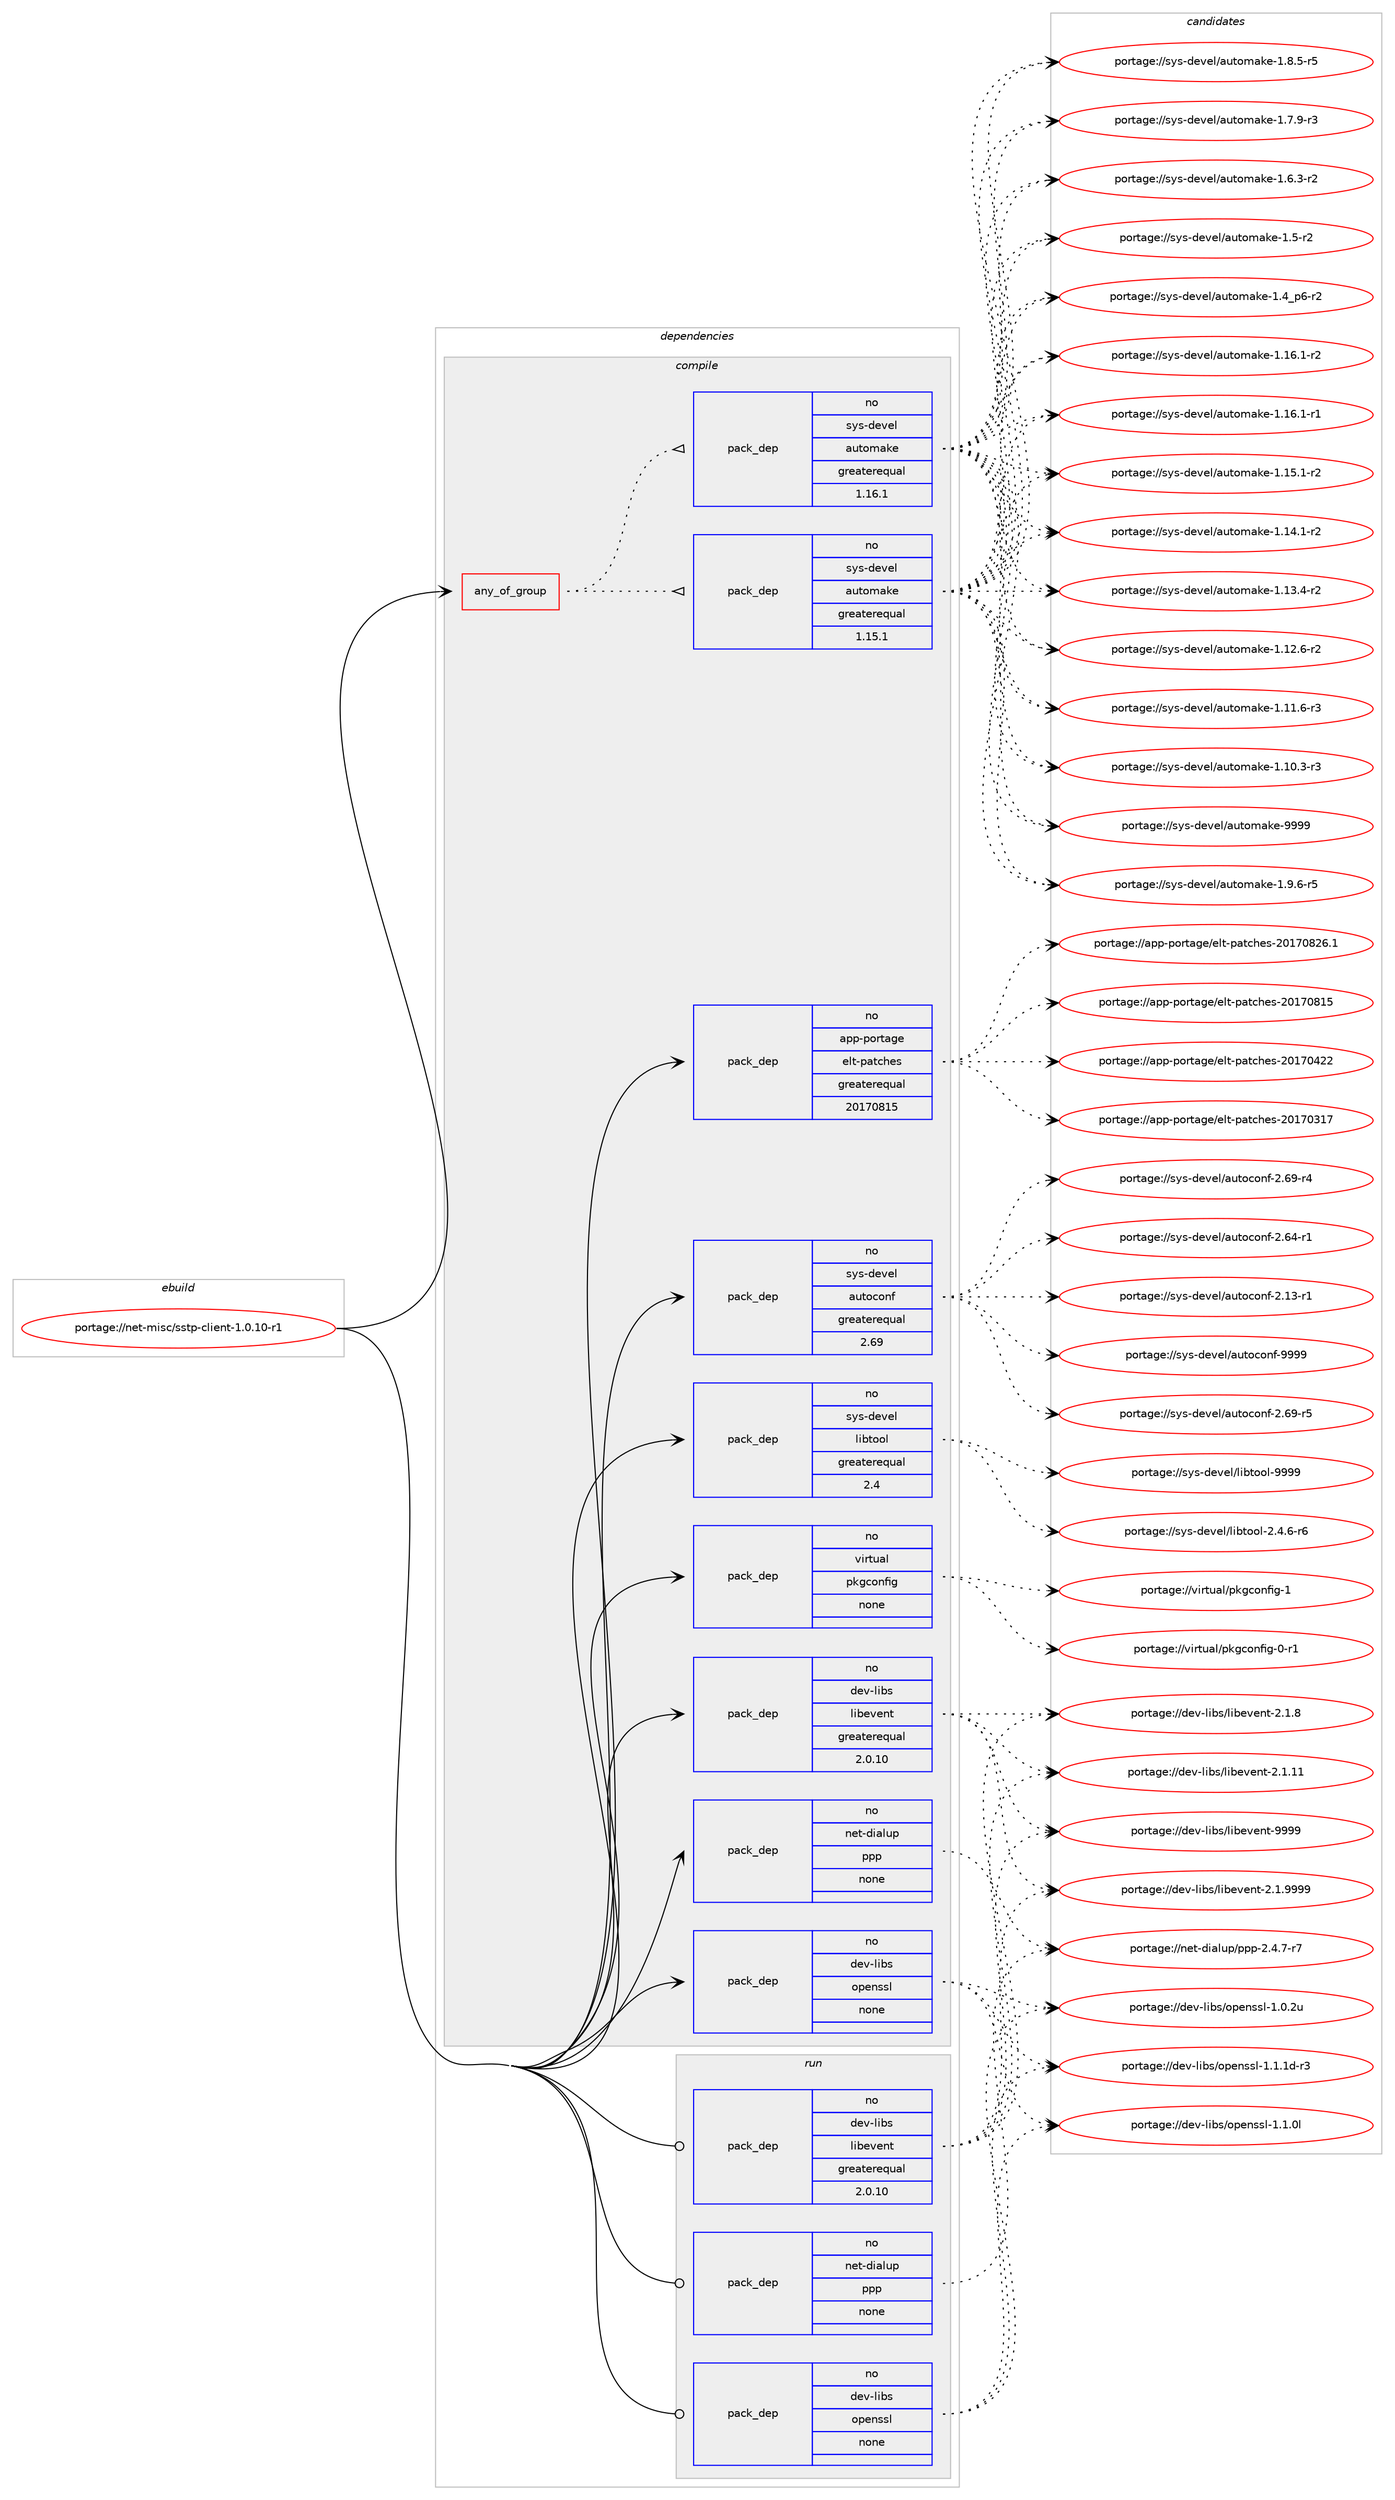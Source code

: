 digraph prolog {

# *************
# Graph options
# *************

newrank=true;
concentrate=true;
compound=true;
graph [rankdir=LR,fontname=Helvetica,fontsize=10,ranksep=1.5];#, ranksep=2.5, nodesep=0.2];
edge  [arrowhead=vee];
node  [fontname=Helvetica,fontsize=10];

# **********
# The ebuild
# **********

subgraph cluster_leftcol {
color=gray;
rank=same;
label=<<i>ebuild</i>>;
id [label="portage://net-misc/sstp-client-1.0.10-r1", color=red, width=4, href="../net-misc/sstp-client-1.0.10-r1.svg"];
}

# ****************
# The dependencies
# ****************

subgraph cluster_midcol {
color=gray;
label=<<i>dependencies</i>>;
subgraph cluster_compile {
fillcolor="#eeeeee";
style=filled;
label=<<i>compile</i>>;
subgraph any1884 {
dependency118395 [label=<<TABLE BORDER="0" CELLBORDER="1" CELLSPACING="0" CELLPADDING="4"><TR><TD CELLPADDING="10">any_of_group</TD></TR></TABLE>>, shape=none, color=red];subgraph pack92257 {
dependency118396 [label=<<TABLE BORDER="0" CELLBORDER="1" CELLSPACING="0" CELLPADDING="4" WIDTH="220"><TR><TD ROWSPAN="6" CELLPADDING="30">pack_dep</TD></TR><TR><TD WIDTH="110">no</TD></TR><TR><TD>sys-devel</TD></TR><TR><TD>automake</TD></TR><TR><TD>greaterequal</TD></TR><TR><TD>1.16.1</TD></TR></TABLE>>, shape=none, color=blue];
}
dependency118395:e -> dependency118396:w [weight=20,style="dotted",arrowhead="oinv"];
subgraph pack92258 {
dependency118397 [label=<<TABLE BORDER="0" CELLBORDER="1" CELLSPACING="0" CELLPADDING="4" WIDTH="220"><TR><TD ROWSPAN="6" CELLPADDING="30">pack_dep</TD></TR><TR><TD WIDTH="110">no</TD></TR><TR><TD>sys-devel</TD></TR><TR><TD>automake</TD></TR><TR><TD>greaterequal</TD></TR><TR><TD>1.15.1</TD></TR></TABLE>>, shape=none, color=blue];
}
dependency118395:e -> dependency118397:w [weight=20,style="dotted",arrowhead="oinv"];
}
id:e -> dependency118395:w [weight=20,style="solid",arrowhead="vee"];
subgraph pack92259 {
dependency118398 [label=<<TABLE BORDER="0" CELLBORDER="1" CELLSPACING="0" CELLPADDING="4" WIDTH="220"><TR><TD ROWSPAN="6" CELLPADDING="30">pack_dep</TD></TR><TR><TD WIDTH="110">no</TD></TR><TR><TD>app-portage</TD></TR><TR><TD>elt-patches</TD></TR><TR><TD>greaterequal</TD></TR><TR><TD>20170815</TD></TR></TABLE>>, shape=none, color=blue];
}
id:e -> dependency118398:w [weight=20,style="solid",arrowhead="vee"];
subgraph pack92260 {
dependency118399 [label=<<TABLE BORDER="0" CELLBORDER="1" CELLSPACING="0" CELLPADDING="4" WIDTH="220"><TR><TD ROWSPAN="6" CELLPADDING="30">pack_dep</TD></TR><TR><TD WIDTH="110">no</TD></TR><TR><TD>dev-libs</TD></TR><TR><TD>libevent</TD></TR><TR><TD>greaterequal</TD></TR><TR><TD>2.0.10</TD></TR></TABLE>>, shape=none, color=blue];
}
id:e -> dependency118399:w [weight=20,style="solid",arrowhead="vee"];
subgraph pack92261 {
dependency118400 [label=<<TABLE BORDER="0" CELLBORDER="1" CELLSPACING="0" CELLPADDING="4" WIDTH="220"><TR><TD ROWSPAN="6" CELLPADDING="30">pack_dep</TD></TR><TR><TD WIDTH="110">no</TD></TR><TR><TD>dev-libs</TD></TR><TR><TD>openssl</TD></TR><TR><TD>none</TD></TR><TR><TD></TD></TR></TABLE>>, shape=none, color=blue];
}
id:e -> dependency118400:w [weight=20,style="solid",arrowhead="vee"];
subgraph pack92262 {
dependency118401 [label=<<TABLE BORDER="0" CELLBORDER="1" CELLSPACING="0" CELLPADDING="4" WIDTH="220"><TR><TD ROWSPAN="6" CELLPADDING="30">pack_dep</TD></TR><TR><TD WIDTH="110">no</TD></TR><TR><TD>net-dialup</TD></TR><TR><TD>ppp</TD></TR><TR><TD>none</TD></TR><TR><TD></TD></TR></TABLE>>, shape=none, color=blue];
}
id:e -> dependency118401:w [weight=20,style="solid",arrowhead="vee"];
subgraph pack92263 {
dependency118402 [label=<<TABLE BORDER="0" CELLBORDER="1" CELLSPACING="0" CELLPADDING="4" WIDTH="220"><TR><TD ROWSPAN="6" CELLPADDING="30">pack_dep</TD></TR><TR><TD WIDTH="110">no</TD></TR><TR><TD>sys-devel</TD></TR><TR><TD>autoconf</TD></TR><TR><TD>greaterequal</TD></TR><TR><TD>2.69</TD></TR></TABLE>>, shape=none, color=blue];
}
id:e -> dependency118402:w [weight=20,style="solid",arrowhead="vee"];
subgraph pack92264 {
dependency118403 [label=<<TABLE BORDER="0" CELLBORDER="1" CELLSPACING="0" CELLPADDING="4" WIDTH="220"><TR><TD ROWSPAN="6" CELLPADDING="30">pack_dep</TD></TR><TR><TD WIDTH="110">no</TD></TR><TR><TD>sys-devel</TD></TR><TR><TD>libtool</TD></TR><TR><TD>greaterequal</TD></TR><TR><TD>2.4</TD></TR></TABLE>>, shape=none, color=blue];
}
id:e -> dependency118403:w [weight=20,style="solid",arrowhead="vee"];
subgraph pack92265 {
dependency118404 [label=<<TABLE BORDER="0" CELLBORDER="1" CELLSPACING="0" CELLPADDING="4" WIDTH="220"><TR><TD ROWSPAN="6" CELLPADDING="30">pack_dep</TD></TR><TR><TD WIDTH="110">no</TD></TR><TR><TD>virtual</TD></TR><TR><TD>pkgconfig</TD></TR><TR><TD>none</TD></TR><TR><TD></TD></TR></TABLE>>, shape=none, color=blue];
}
id:e -> dependency118404:w [weight=20,style="solid",arrowhead="vee"];
}
subgraph cluster_compileandrun {
fillcolor="#eeeeee";
style=filled;
label=<<i>compile and run</i>>;
}
subgraph cluster_run {
fillcolor="#eeeeee";
style=filled;
label=<<i>run</i>>;
subgraph pack92266 {
dependency118405 [label=<<TABLE BORDER="0" CELLBORDER="1" CELLSPACING="0" CELLPADDING="4" WIDTH="220"><TR><TD ROWSPAN="6" CELLPADDING="30">pack_dep</TD></TR><TR><TD WIDTH="110">no</TD></TR><TR><TD>dev-libs</TD></TR><TR><TD>libevent</TD></TR><TR><TD>greaterequal</TD></TR><TR><TD>2.0.10</TD></TR></TABLE>>, shape=none, color=blue];
}
id:e -> dependency118405:w [weight=20,style="solid",arrowhead="odot"];
subgraph pack92267 {
dependency118406 [label=<<TABLE BORDER="0" CELLBORDER="1" CELLSPACING="0" CELLPADDING="4" WIDTH="220"><TR><TD ROWSPAN="6" CELLPADDING="30">pack_dep</TD></TR><TR><TD WIDTH="110">no</TD></TR><TR><TD>dev-libs</TD></TR><TR><TD>openssl</TD></TR><TR><TD>none</TD></TR><TR><TD></TD></TR></TABLE>>, shape=none, color=blue];
}
id:e -> dependency118406:w [weight=20,style="solid",arrowhead="odot"];
subgraph pack92268 {
dependency118407 [label=<<TABLE BORDER="0" CELLBORDER="1" CELLSPACING="0" CELLPADDING="4" WIDTH="220"><TR><TD ROWSPAN="6" CELLPADDING="30">pack_dep</TD></TR><TR><TD WIDTH="110">no</TD></TR><TR><TD>net-dialup</TD></TR><TR><TD>ppp</TD></TR><TR><TD>none</TD></TR><TR><TD></TD></TR></TABLE>>, shape=none, color=blue];
}
id:e -> dependency118407:w [weight=20,style="solid",arrowhead="odot"];
}
}

# **************
# The candidates
# **************

subgraph cluster_choices {
rank=same;
color=gray;
label=<<i>candidates</i>>;

subgraph choice92257 {
color=black;
nodesep=1;
choice115121115451001011181011084797117116111109971071014557575757 [label="portage://sys-devel/automake-9999", color=red, width=4,href="../sys-devel/automake-9999.svg"];
choice115121115451001011181011084797117116111109971071014549465746544511453 [label="portage://sys-devel/automake-1.9.6-r5", color=red, width=4,href="../sys-devel/automake-1.9.6-r5.svg"];
choice115121115451001011181011084797117116111109971071014549465646534511453 [label="portage://sys-devel/automake-1.8.5-r5", color=red, width=4,href="../sys-devel/automake-1.8.5-r5.svg"];
choice115121115451001011181011084797117116111109971071014549465546574511451 [label="portage://sys-devel/automake-1.7.9-r3", color=red, width=4,href="../sys-devel/automake-1.7.9-r3.svg"];
choice115121115451001011181011084797117116111109971071014549465446514511450 [label="portage://sys-devel/automake-1.6.3-r2", color=red, width=4,href="../sys-devel/automake-1.6.3-r2.svg"];
choice11512111545100101118101108479711711611110997107101454946534511450 [label="portage://sys-devel/automake-1.5-r2", color=red, width=4,href="../sys-devel/automake-1.5-r2.svg"];
choice115121115451001011181011084797117116111109971071014549465295112544511450 [label="portage://sys-devel/automake-1.4_p6-r2", color=red, width=4,href="../sys-devel/automake-1.4_p6-r2.svg"];
choice11512111545100101118101108479711711611110997107101454946495446494511450 [label="portage://sys-devel/automake-1.16.1-r2", color=red, width=4,href="../sys-devel/automake-1.16.1-r2.svg"];
choice11512111545100101118101108479711711611110997107101454946495446494511449 [label="portage://sys-devel/automake-1.16.1-r1", color=red, width=4,href="../sys-devel/automake-1.16.1-r1.svg"];
choice11512111545100101118101108479711711611110997107101454946495346494511450 [label="portage://sys-devel/automake-1.15.1-r2", color=red, width=4,href="../sys-devel/automake-1.15.1-r2.svg"];
choice11512111545100101118101108479711711611110997107101454946495246494511450 [label="portage://sys-devel/automake-1.14.1-r2", color=red, width=4,href="../sys-devel/automake-1.14.1-r2.svg"];
choice11512111545100101118101108479711711611110997107101454946495146524511450 [label="portage://sys-devel/automake-1.13.4-r2", color=red, width=4,href="../sys-devel/automake-1.13.4-r2.svg"];
choice11512111545100101118101108479711711611110997107101454946495046544511450 [label="portage://sys-devel/automake-1.12.6-r2", color=red, width=4,href="../sys-devel/automake-1.12.6-r2.svg"];
choice11512111545100101118101108479711711611110997107101454946494946544511451 [label="portage://sys-devel/automake-1.11.6-r3", color=red, width=4,href="../sys-devel/automake-1.11.6-r3.svg"];
choice11512111545100101118101108479711711611110997107101454946494846514511451 [label="portage://sys-devel/automake-1.10.3-r3", color=red, width=4,href="../sys-devel/automake-1.10.3-r3.svg"];
dependency118396:e -> choice115121115451001011181011084797117116111109971071014557575757:w [style=dotted,weight="100"];
dependency118396:e -> choice115121115451001011181011084797117116111109971071014549465746544511453:w [style=dotted,weight="100"];
dependency118396:e -> choice115121115451001011181011084797117116111109971071014549465646534511453:w [style=dotted,weight="100"];
dependency118396:e -> choice115121115451001011181011084797117116111109971071014549465546574511451:w [style=dotted,weight="100"];
dependency118396:e -> choice115121115451001011181011084797117116111109971071014549465446514511450:w [style=dotted,weight="100"];
dependency118396:e -> choice11512111545100101118101108479711711611110997107101454946534511450:w [style=dotted,weight="100"];
dependency118396:e -> choice115121115451001011181011084797117116111109971071014549465295112544511450:w [style=dotted,weight="100"];
dependency118396:e -> choice11512111545100101118101108479711711611110997107101454946495446494511450:w [style=dotted,weight="100"];
dependency118396:e -> choice11512111545100101118101108479711711611110997107101454946495446494511449:w [style=dotted,weight="100"];
dependency118396:e -> choice11512111545100101118101108479711711611110997107101454946495346494511450:w [style=dotted,weight="100"];
dependency118396:e -> choice11512111545100101118101108479711711611110997107101454946495246494511450:w [style=dotted,weight="100"];
dependency118396:e -> choice11512111545100101118101108479711711611110997107101454946495146524511450:w [style=dotted,weight="100"];
dependency118396:e -> choice11512111545100101118101108479711711611110997107101454946495046544511450:w [style=dotted,weight="100"];
dependency118396:e -> choice11512111545100101118101108479711711611110997107101454946494946544511451:w [style=dotted,weight="100"];
dependency118396:e -> choice11512111545100101118101108479711711611110997107101454946494846514511451:w [style=dotted,weight="100"];
}
subgraph choice92258 {
color=black;
nodesep=1;
choice115121115451001011181011084797117116111109971071014557575757 [label="portage://sys-devel/automake-9999", color=red, width=4,href="../sys-devel/automake-9999.svg"];
choice115121115451001011181011084797117116111109971071014549465746544511453 [label="portage://sys-devel/automake-1.9.6-r5", color=red, width=4,href="../sys-devel/automake-1.9.6-r5.svg"];
choice115121115451001011181011084797117116111109971071014549465646534511453 [label="portage://sys-devel/automake-1.8.5-r5", color=red, width=4,href="../sys-devel/automake-1.8.5-r5.svg"];
choice115121115451001011181011084797117116111109971071014549465546574511451 [label="portage://sys-devel/automake-1.7.9-r3", color=red, width=4,href="../sys-devel/automake-1.7.9-r3.svg"];
choice115121115451001011181011084797117116111109971071014549465446514511450 [label="portage://sys-devel/automake-1.6.3-r2", color=red, width=4,href="../sys-devel/automake-1.6.3-r2.svg"];
choice11512111545100101118101108479711711611110997107101454946534511450 [label="portage://sys-devel/automake-1.5-r2", color=red, width=4,href="../sys-devel/automake-1.5-r2.svg"];
choice115121115451001011181011084797117116111109971071014549465295112544511450 [label="portage://sys-devel/automake-1.4_p6-r2", color=red, width=4,href="../sys-devel/automake-1.4_p6-r2.svg"];
choice11512111545100101118101108479711711611110997107101454946495446494511450 [label="portage://sys-devel/automake-1.16.1-r2", color=red, width=4,href="../sys-devel/automake-1.16.1-r2.svg"];
choice11512111545100101118101108479711711611110997107101454946495446494511449 [label="portage://sys-devel/automake-1.16.1-r1", color=red, width=4,href="../sys-devel/automake-1.16.1-r1.svg"];
choice11512111545100101118101108479711711611110997107101454946495346494511450 [label="portage://sys-devel/automake-1.15.1-r2", color=red, width=4,href="../sys-devel/automake-1.15.1-r2.svg"];
choice11512111545100101118101108479711711611110997107101454946495246494511450 [label="portage://sys-devel/automake-1.14.1-r2", color=red, width=4,href="../sys-devel/automake-1.14.1-r2.svg"];
choice11512111545100101118101108479711711611110997107101454946495146524511450 [label="portage://sys-devel/automake-1.13.4-r2", color=red, width=4,href="../sys-devel/automake-1.13.4-r2.svg"];
choice11512111545100101118101108479711711611110997107101454946495046544511450 [label="portage://sys-devel/automake-1.12.6-r2", color=red, width=4,href="../sys-devel/automake-1.12.6-r2.svg"];
choice11512111545100101118101108479711711611110997107101454946494946544511451 [label="portage://sys-devel/automake-1.11.6-r3", color=red, width=4,href="../sys-devel/automake-1.11.6-r3.svg"];
choice11512111545100101118101108479711711611110997107101454946494846514511451 [label="portage://sys-devel/automake-1.10.3-r3", color=red, width=4,href="../sys-devel/automake-1.10.3-r3.svg"];
dependency118397:e -> choice115121115451001011181011084797117116111109971071014557575757:w [style=dotted,weight="100"];
dependency118397:e -> choice115121115451001011181011084797117116111109971071014549465746544511453:w [style=dotted,weight="100"];
dependency118397:e -> choice115121115451001011181011084797117116111109971071014549465646534511453:w [style=dotted,weight="100"];
dependency118397:e -> choice115121115451001011181011084797117116111109971071014549465546574511451:w [style=dotted,weight="100"];
dependency118397:e -> choice115121115451001011181011084797117116111109971071014549465446514511450:w [style=dotted,weight="100"];
dependency118397:e -> choice11512111545100101118101108479711711611110997107101454946534511450:w [style=dotted,weight="100"];
dependency118397:e -> choice115121115451001011181011084797117116111109971071014549465295112544511450:w [style=dotted,weight="100"];
dependency118397:e -> choice11512111545100101118101108479711711611110997107101454946495446494511450:w [style=dotted,weight="100"];
dependency118397:e -> choice11512111545100101118101108479711711611110997107101454946495446494511449:w [style=dotted,weight="100"];
dependency118397:e -> choice11512111545100101118101108479711711611110997107101454946495346494511450:w [style=dotted,weight="100"];
dependency118397:e -> choice11512111545100101118101108479711711611110997107101454946495246494511450:w [style=dotted,weight="100"];
dependency118397:e -> choice11512111545100101118101108479711711611110997107101454946495146524511450:w [style=dotted,weight="100"];
dependency118397:e -> choice11512111545100101118101108479711711611110997107101454946495046544511450:w [style=dotted,weight="100"];
dependency118397:e -> choice11512111545100101118101108479711711611110997107101454946494946544511451:w [style=dotted,weight="100"];
dependency118397:e -> choice11512111545100101118101108479711711611110997107101454946494846514511451:w [style=dotted,weight="100"];
}
subgraph choice92259 {
color=black;
nodesep=1;
choice971121124511211111411697103101471011081164511297116991041011154550484955485650544649 [label="portage://app-portage/elt-patches-20170826.1", color=red, width=4,href="../app-portage/elt-patches-20170826.1.svg"];
choice97112112451121111141169710310147101108116451129711699104101115455048495548564953 [label="portage://app-portage/elt-patches-20170815", color=red, width=4,href="../app-portage/elt-patches-20170815.svg"];
choice97112112451121111141169710310147101108116451129711699104101115455048495548525050 [label="portage://app-portage/elt-patches-20170422", color=red, width=4,href="../app-portage/elt-patches-20170422.svg"];
choice97112112451121111141169710310147101108116451129711699104101115455048495548514955 [label="portage://app-portage/elt-patches-20170317", color=red, width=4,href="../app-portage/elt-patches-20170317.svg"];
dependency118398:e -> choice971121124511211111411697103101471011081164511297116991041011154550484955485650544649:w [style=dotted,weight="100"];
dependency118398:e -> choice97112112451121111141169710310147101108116451129711699104101115455048495548564953:w [style=dotted,weight="100"];
dependency118398:e -> choice97112112451121111141169710310147101108116451129711699104101115455048495548525050:w [style=dotted,weight="100"];
dependency118398:e -> choice97112112451121111141169710310147101108116451129711699104101115455048495548514955:w [style=dotted,weight="100"];
}
subgraph choice92260 {
color=black;
nodesep=1;
choice100101118451081059811547108105981011181011101164557575757 [label="portage://dev-libs/libevent-9999", color=red, width=4,href="../dev-libs/libevent-9999.svg"];
choice10010111845108105981154710810598101118101110116455046494657575757 [label="portage://dev-libs/libevent-2.1.9999", color=red, width=4,href="../dev-libs/libevent-2.1.9999.svg"];
choice10010111845108105981154710810598101118101110116455046494656 [label="portage://dev-libs/libevent-2.1.8", color=red, width=4,href="../dev-libs/libevent-2.1.8.svg"];
choice1001011184510810598115471081059810111810111011645504649464949 [label="portage://dev-libs/libevent-2.1.11", color=red, width=4,href="../dev-libs/libevent-2.1.11.svg"];
dependency118399:e -> choice100101118451081059811547108105981011181011101164557575757:w [style=dotted,weight="100"];
dependency118399:e -> choice10010111845108105981154710810598101118101110116455046494657575757:w [style=dotted,weight="100"];
dependency118399:e -> choice10010111845108105981154710810598101118101110116455046494656:w [style=dotted,weight="100"];
dependency118399:e -> choice1001011184510810598115471081059810111810111011645504649464949:w [style=dotted,weight="100"];
}
subgraph choice92261 {
color=black;
nodesep=1;
choice1001011184510810598115471111121011101151151084549464946491004511451 [label="portage://dev-libs/openssl-1.1.1d-r3", color=red, width=4,href="../dev-libs/openssl-1.1.1d-r3.svg"];
choice100101118451081059811547111112101110115115108454946494648108 [label="portage://dev-libs/openssl-1.1.0l", color=red, width=4,href="../dev-libs/openssl-1.1.0l.svg"];
choice100101118451081059811547111112101110115115108454946484650117 [label="portage://dev-libs/openssl-1.0.2u", color=red, width=4,href="../dev-libs/openssl-1.0.2u.svg"];
dependency118400:e -> choice1001011184510810598115471111121011101151151084549464946491004511451:w [style=dotted,weight="100"];
dependency118400:e -> choice100101118451081059811547111112101110115115108454946494648108:w [style=dotted,weight="100"];
dependency118400:e -> choice100101118451081059811547111112101110115115108454946484650117:w [style=dotted,weight="100"];
}
subgraph choice92262 {
color=black;
nodesep=1;
choice1101011164510010597108117112471121121124550465246554511455 [label="portage://net-dialup/ppp-2.4.7-r7", color=red, width=4,href="../net-dialup/ppp-2.4.7-r7.svg"];
dependency118401:e -> choice1101011164510010597108117112471121121124550465246554511455:w [style=dotted,weight="100"];
}
subgraph choice92263 {
color=black;
nodesep=1;
choice115121115451001011181011084797117116111991111101024557575757 [label="portage://sys-devel/autoconf-9999", color=red, width=4,href="../sys-devel/autoconf-9999.svg"];
choice1151211154510010111810110847971171161119911111010245504654574511453 [label="portage://sys-devel/autoconf-2.69-r5", color=red, width=4,href="../sys-devel/autoconf-2.69-r5.svg"];
choice1151211154510010111810110847971171161119911111010245504654574511452 [label="portage://sys-devel/autoconf-2.69-r4", color=red, width=4,href="../sys-devel/autoconf-2.69-r4.svg"];
choice1151211154510010111810110847971171161119911111010245504654524511449 [label="portage://sys-devel/autoconf-2.64-r1", color=red, width=4,href="../sys-devel/autoconf-2.64-r1.svg"];
choice1151211154510010111810110847971171161119911111010245504649514511449 [label="portage://sys-devel/autoconf-2.13-r1", color=red, width=4,href="../sys-devel/autoconf-2.13-r1.svg"];
dependency118402:e -> choice115121115451001011181011084797117116111991111101024557575757:w [style=dotted,weight="100"];
dependency118402:e -> choice1151211154510010111810110847971171161119911111010245504654574511453:w [style=dotted,weight="100"];
dependency118402:e -> choice1151211154510010111810110847971171161119911111010245504654574511452:w [style=dotted,weight="100"];
dependency118402:e -> choice1151211154510010111810110847971171161119911111010245504654524511449:w [style=dotted,weight="100"];
dependency118402:e -> choice1151211154510010111810110847971171161119911111010245504649514511449:w [style=dotted,weight="100"];
}
subgraph choice92264 {
color=black;
nodesep=1;
choice1151211154510010111810110847108105981161111111084557575757 [label="portage://sys-devel/libtool-9999", color=red, width=4,href="../sys-devel/libtool-9999.svg"];
choice1151211154510010111810110847108105981161111111084550465246544511454 [label="portage://sys-devel/libtool-2.4.6-r6", color=red, width=4,href="../sys-devel/libtool-2.4.6-r6.svg"];
dependency118403:e -> choice1151211154510010111810110847108105981161111111084557575757:w [style=dotted,weight="100"];
dependency118403:e -> choice1151211154510010111810110847108105981161111111084550465246544511454:w [style=dotted,weight="100"];
}
subgraph choice92265 {
color=black;
nodesep=1;
choice1181051141161179710847112107103991111101021051034549 [label="portage://virtual/pkgconfig-1", color=red, width=4,href="../virtual/pkgconfig-1.svg"];
choice11810511411611797108471121071039911111010210510345484511449 [label="portage://virtual/pkgconfig-0-r1", color=red, width=4,href="../virtual/pkgconfig-0-r1.svg"];
dependency118404:e -> choice1181051141161179710847112107103991111101021051034549:w [style=dotted,weight="100"];
dependency118404:e -> choice11810511411611797108471121071039911111010210510345484511449:w [style=dotted,weight="100"];
}
subgraph choice92266 {
color=black;
nodesep=1;
choice100101118451081059811547108105981011181011101164557575757 [label="portage://dev-libs/libevent-9999", color=red, width=4,href="../dev-libs/libevent-9999.svg"];
choice10010111845108105981154710810598101118101110116455046494657575757 [label="portage://dev-libs/libevent-2.1.9999", color=red, width=4,href="../dev-libs/libevent-2.1.9999.svg"];
choice10010111845108105981154710810598101118101110116455046494656 [label="portage://dev-libs/libevent-2.1.8", color=red, width=4,href="../dev-libs/libevent-2.1.8.svg"];
choice1001011184510810598115471081059810111810111011645504649464949 [label="portage://dev-libs/libevent-2.1.11", color=red, width=4,href="../dev-libs/libevent-2.1.11.svg"];
dependency118405:e -> choice100101118451081059811547108105981011181011101164557575757:w [style=dotted,weight="100"];
dependency118405:e -> choice10010111845108105981154710810598101118101110116455046494657575757:w [style=dotted,weight="100"];
dependency118405:e -> choice10010111845108105981154710810598101118101110116455046494656:w [style=dotted,weight="100"];
dependency118405:e -> choice1001011184510810598115471081059810111810111011645504649464949:w [style=dotted,weight="100"];
}
subgraph choice92267 {
color=black;
nodesep=1;
choice1001011184510810598115471111121011101151151084549464946491004511451 [label="portage://dev-libs/openssl-1.1.1d-r3", color=red, width=4,href="../dev-libs/openssl-1.1.1d-r3.svg"];
choice100101118451081059811547111112101110115115108454946494648108 [label="portage://dev-libs/openssl-1.1.0l", color=red, width=4,href="../dev-libs/openssl-1.1.0l.svg"];
choice100101118451081059811547111112101110115115108454946484650117 [label="portage://dev-libs/openssl-1.0.2u", color=red, width=4,href="../dev-libs/openssl-1.0.2u.svg"];
dependency118406:e -> choice1001011184510810598115471111121011101151151084549464946491004511451:w [style=dotted,weight="100"];
dependency118406:e -> choice100101118451081059811547111112101110115115108454946494648108:w [style=dotted,weight="100"];
dependency118406:e -> choice100101118451081059811547111112101110115115108454946484650117:w [style=dotted,weight="100"];
}
subgraph choice92268 {
color=black;
nodesep=1;
choice1101011164510010597108117112471121121124550465246554511455 [label="portage://net-dialup/ppp-2.4.7-r7", color=red, width=4,href="../net-dialup/ppp-2.4.7-r7.svg"];
dependency118407:e -> choice1101011164510010597108117112471121121124550465246554511455:w [style=dotted,weight="100"];
}
}

}
